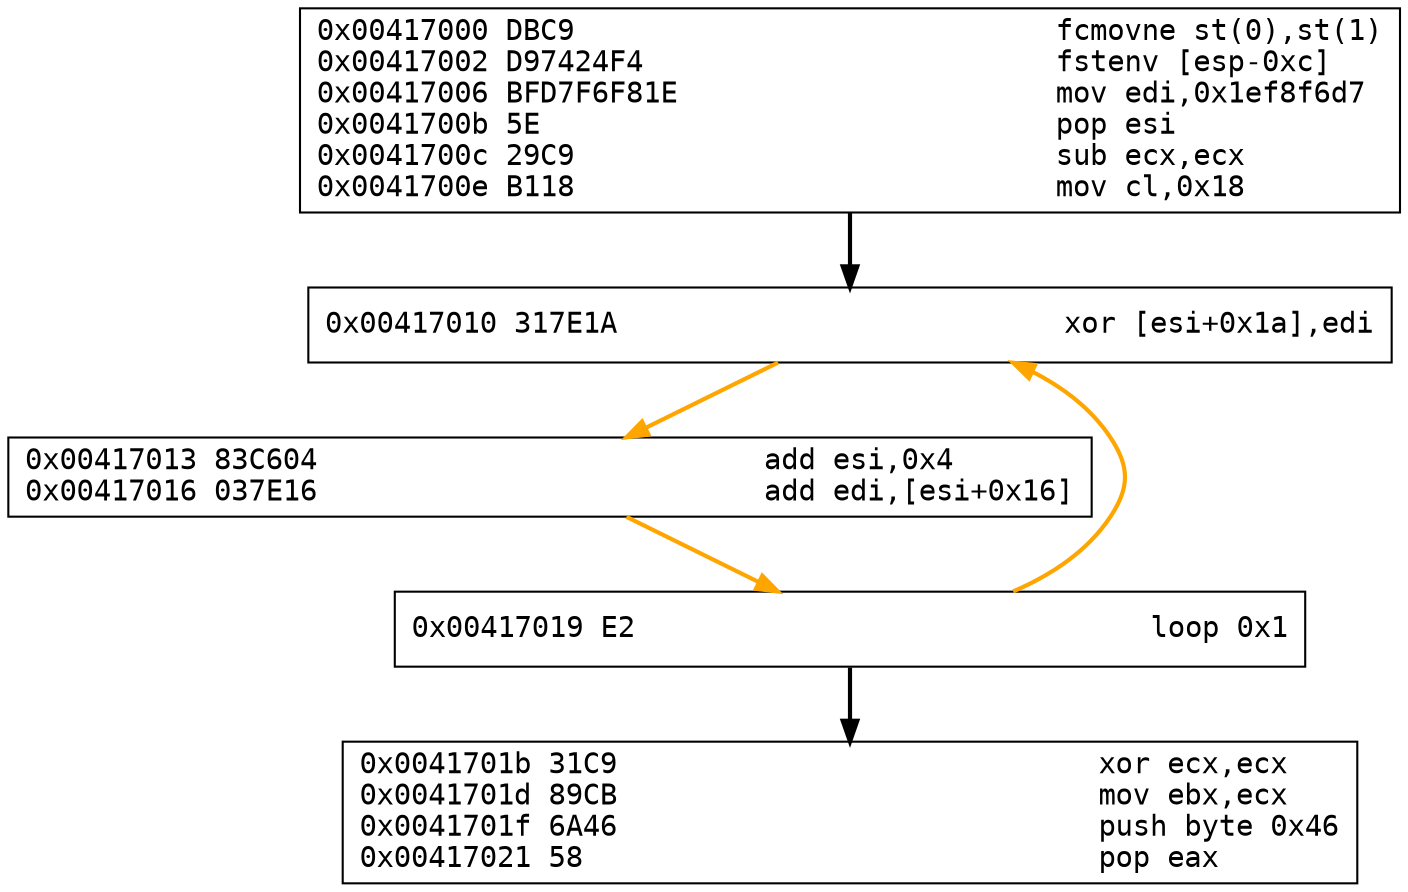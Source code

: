 digraph G {
	//rankdir=LR
	node [fontname=Courier, labeljust=r];
	 "0x9152c28" [shape=box, label = "0x00417000 DBC9                            fcmovne st(0),st(1)\l0x00417002 D97424F4                        fstenv [esp-0xc]\l0x00417006 BFD7F6F81E                      mov edi,0x1ef8f6d7\l0x0041700b 5E                              pop esi\l0x0041700c 29C9                            sub ecx,ecx\l0x0041700e B118                            mov cl,0x18\l"]
	 "0x9151788" [shape=box, label = "0x00417010 317E1A                          xor [esi+0x1a],edi\l"]
	 "0x9151c10" [shape=box, label = "0x00417013 83C604                          add esi,0x4\l0x00417016 037E16                          add edi,[esi+0x16]\l"]
	 "0x91587b0" [shape=box, label = "0x00417019 E2                              loop 0x1\l"]
	 "0x9154ed0" [shape=box, label = "0x0041701b 31C9                            xor ecx,ecx\l0x0041701d 89CB                            mov ebx,ecx\l0x0041701f 6A46                            push byte 0x46\l0x00417021 58                              pop eax\l"]
	 "0x9152c28" -> "0x9151788" [style = bold ]
	 "0x9151788" -> "0x9151c10" [style = bold, color=orange ]
	 "0x9151c10" -> "0x91587b0" [style = bold, color=orange ]
	 "0x91587b0" -> "0x9151788" [style = bold, color=orange ]
	 "0x91587b0" -> "0x9154ed0" [style = bold ]
}